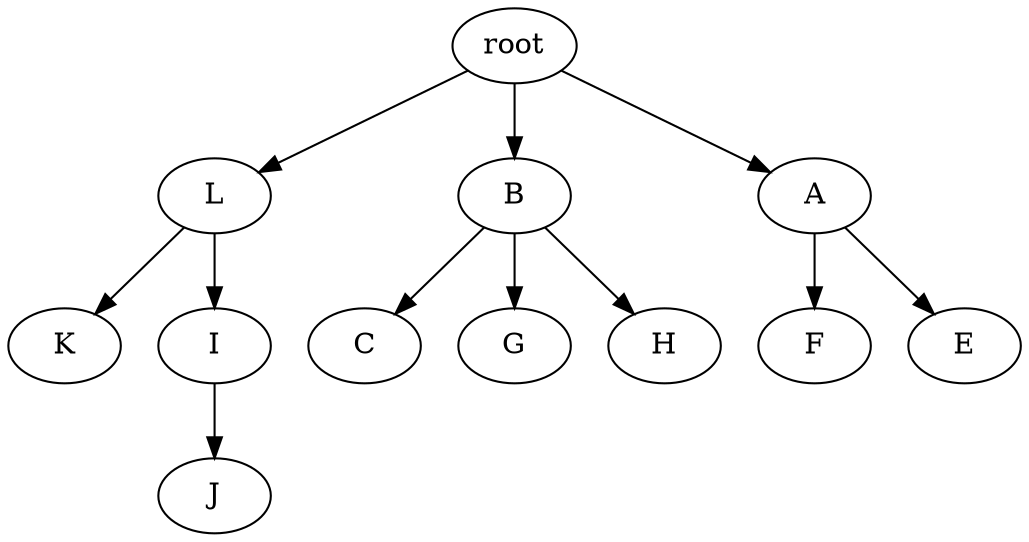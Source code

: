 strict digraph G {
	graph [name=G];
	0	[label=root];
	1	[label=L];
	0 -> 1;
	2	[label=B];
	0 -> 2;
	3	[label=A];
	0 -> 3;
	4	[label=K];
	1 -> 4;
	5	[label=I];
	1 -> 5;
	6	[label=C];
	2 -> 6;
	7	[label=G];
	2 -> 7;
	8	[label=H];
	2 -> 8;
	9	[label=F];
	3 -> 9;
	10	[label=E];
	3 -> 10;
	11	[label=J];
	5 -> 11;
}
